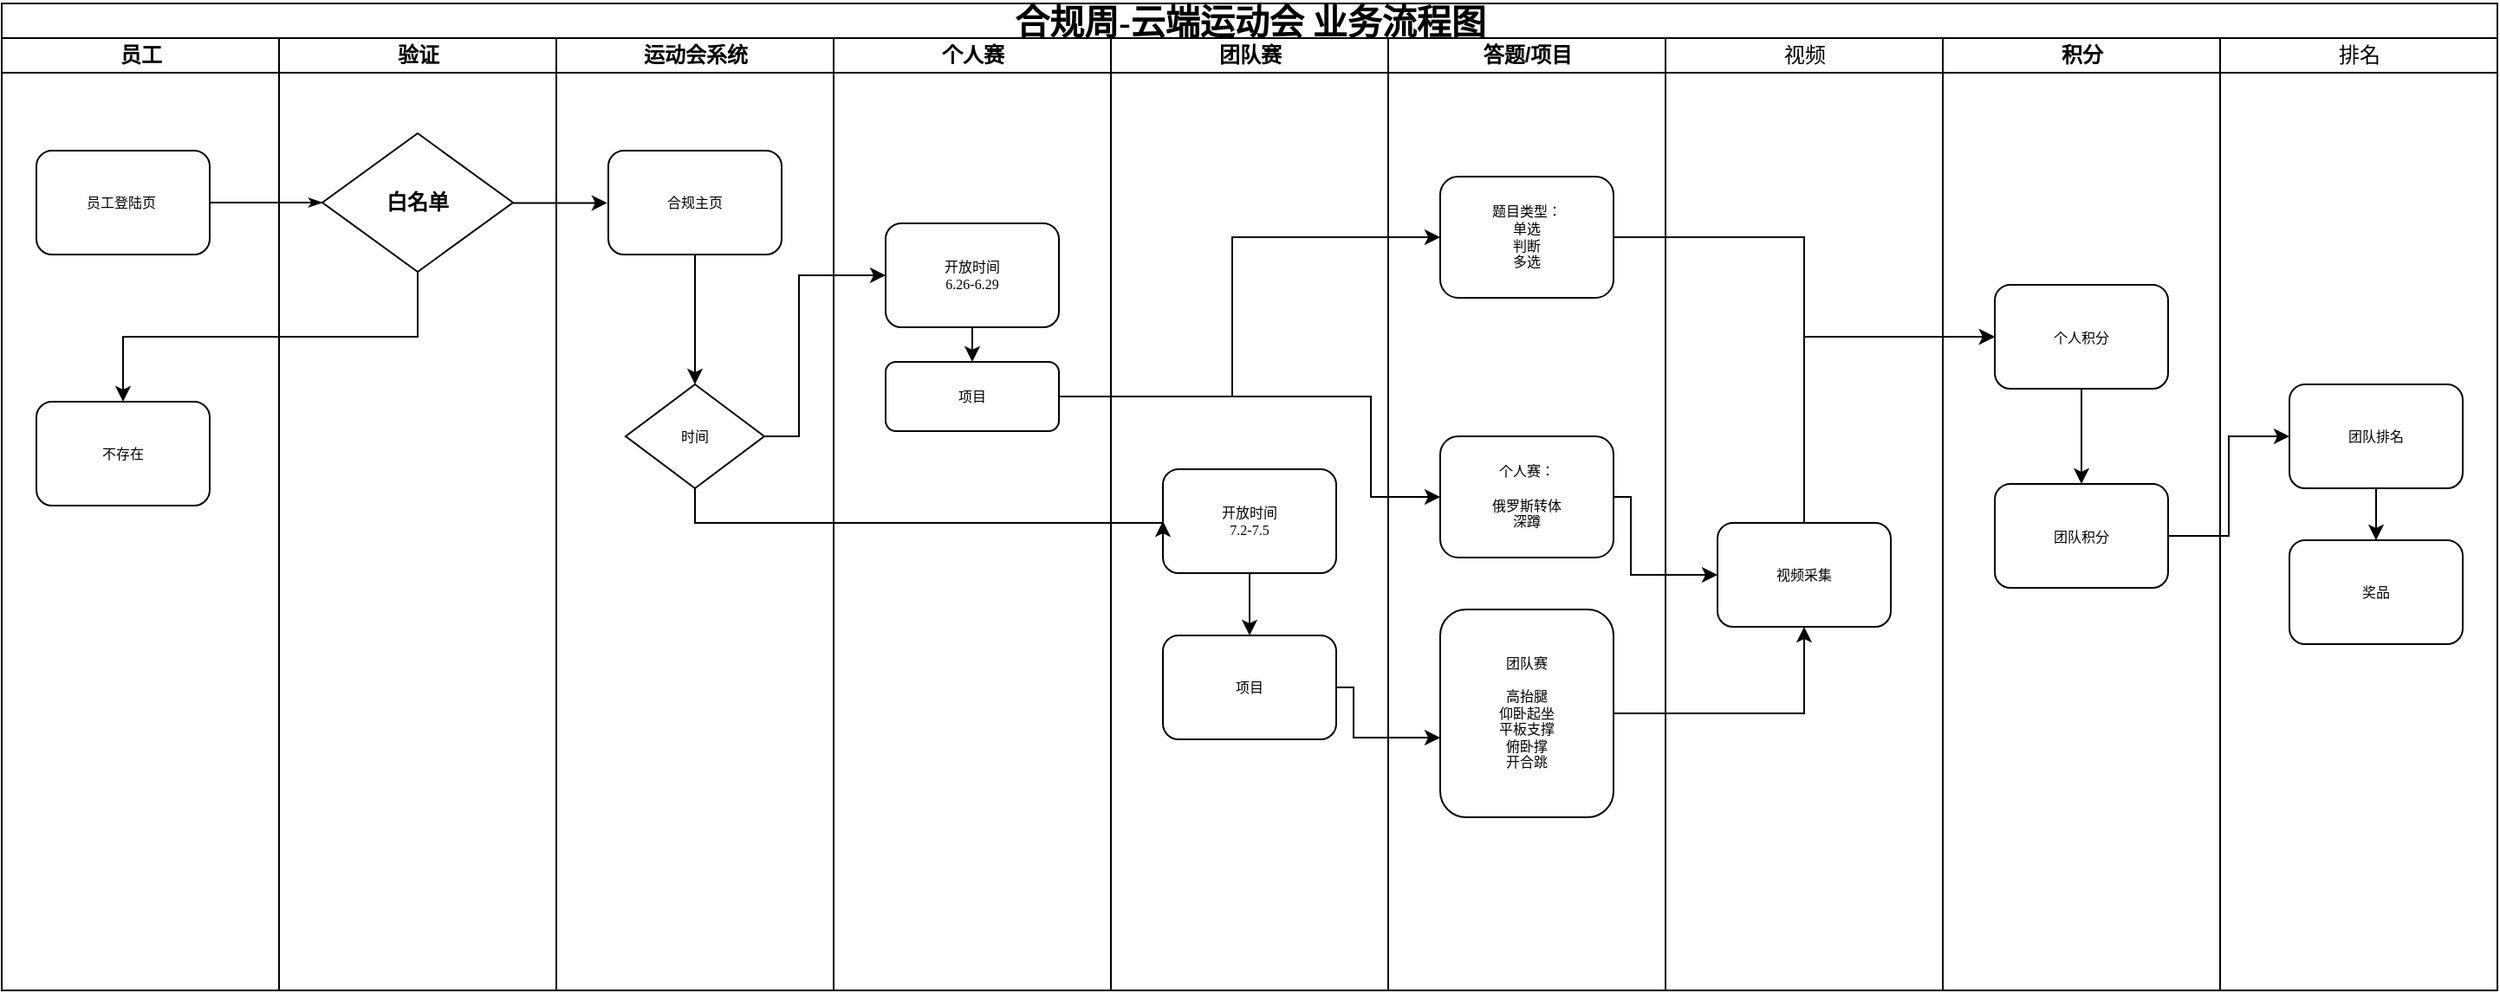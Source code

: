 <mxfile version="20.1.4" type="github">
  <diagram name="Page-1" id="74e2e168-ea6b-b213-b513-2b3c1d86103e">
    <mxGraphModel dx="2593" dy="1398" grid="1" gridSize="10" guides="1" tooltips="1" connect="1" arrows="1" fold="1" page="1" pageScale="1" pageWidth="1100" pageHeight="850" background="none" math="0" shadow="0">
      <root>
        <mxCell id="0" />
        <mxCell id="1" parent="0" />
        <mxCell id="77e6c97f196da883-1" value="&lt;font style=&quot;font-size: 20px;&quot;&gt;合规周-云端运动会 业务流程图&lt;/font&gt;" style="swimlane;html=1;childLayout=stackLayout;startSize=20;rounded=0;shadow=0;labelBackgroundColor=none;strokeWidth=1;fontFamily=Verdana;fontSize=12;align=center;spacingTop=0;spacingBottom=0;" parent="1" vertex="1">
          <mxGeometry x="250" y="30" width="1440" height="570" as="geometry" />
        </mxCell>
        <mxCell id="77e6c97f196da883-2" value="员工" style="swimlane;html=1;startSize=20;" parent="77e6c97f196da883-1" vertex="1">
          <mxGeometry y="20" width="160" height="550" as="geometry" />
        </mxCell>
        <mxCell id="77e6c97f196da883-8" value="员工登陆页&amp;nbsp;" style="rounded=1;whiteSpace=wrap;html=1;shadow=0;labelBackgroundColor=none;strokeWidth=1;fontFamily=Verdana;fontSize=8;align=center;" parent="77e6c97f196da883-2" vertex="1">
          <mxGeometry x="20" y="65" width="100" height="60" as="geometry" />
        </mxCell>
        <mxCell id="77e6c97f196da883-9" value="不存在" style="rounded=1;whiteSpace=wrap;html=1;shadow=0;labelBackgroundColor=none;strokeWidth=1;fontFamily=Verdana;fontSize=8;align=center;" parent="77e6c97f196da883-2" vertex="1">
          <mxGeometry x="20" y="210" width="100" height="60" as="geometry" />
        </mxCell>
        <mxCell id="77e6c97f196da883-26" style="edgeStyle=orthogonalEdgeStyle;rounded=1;html=1;labelBackgroundColor=none;startArrow=none;startFill=0;startSize=5;endArrow=classicThin;endFill=1;endSize=5;jettySize=auto;orthogonalLoop=1;strokeWidth=1;fontFamily=Verdana;fontSize=8;entryX=0;entryY=0.5;entryDx=0;entryDy=0;" parent="77e6c97f196da883-1" source="77e6c97f196da883-8" target="UxCtLY3O70EbzMwxIDTh-2" edge="1">
          <mxGeometry relative="1" as="geometry">
            <mxPoint x="190" y="115" as="targetPoint" />
          </mxGeometry>
        </mxCell>
        <mxCell id="77e6c97f196da883-3" value="验证" style="swimlane;html=1;startSize=20;" parent="77e6c97f196da883-1" vertex="1">
          <mxGeometry x="160" y="20" width="160" height="550" as="geometry" />
        </mxCell>
        <mxCell id="UxCtLY3O70EbzMwxIDTh-2" value="&lt;span style=&quot;font-size: 12px; font-weight: 700;&quot;&gt;白名单&lt;/span&gt;" style="rhombus;whiteSpace=wrap;html=1;fontSize=8;" vertex="1" parent="77e6c97f196da883-3">
          <mxGeometry x="25" y="55" width="110" height="80" as="geometry" />
        </mxCell>
        <mxCell id="77e6c97f196da883-4" value="运动会系统" style="swimlane;html=1;startSize=20;" parent="77e6c97f196da883-1" vertex="1">
          <mxGeometry x="320" y="20" width="160" height="550" as="geometry" />
        </mxCell>
        <mxCell id="77e6c97f196da883-13" value="时间" style="rhombus;whiteSpace=wrap;html=1;rounded=0;shadow=0;labelBackgroundColor=none;strokeWidth=1;fontFamily=Verdana;fontSize=8;align=center;" parent="77e6c97f196da883-4" vertex="1">
          <mxGeometry x="40" y="200" width="80" height="60" as="geometry" />
        </mxCell>
        <mxCell id="UxCtLY3O70EbzMwxIDTh-17" style="edgeStyle=orthogonalEdgeStyle;rounded=0;orthogonalLoop=1;jettySize=auto;html=1;exitX=0.5;exitY=1;exitDx=0;exitDy=0;entryX=0.5;entryY=0;entryDx=0;entryDy=0;fontSize=8;" edge="1" parent="77e6c97f196da883-4" source="UxCtLY3O70EbzMwxIDTh-8" target="77e6c97f196da883-13">
          <mxGeometry relative="1" as="geometry" />
        </mxCell>
        <mxCell id="UxCtLY3O70EbzMwxIDTh-8" value="合规主页" style="rounded=1;whiteSpace=wrap;html=1;shadow=0;labelBackgroundColor=none;strokeWidth=1;fontFamily=Verdana;fontSize=8;align=center;" vertex="1" parent="77e6c97f196da883-4">
          <mxGeometry x="30" y="65" width="100" height="60" as="geometry" />
        </mxCell>
        <mxCell id="77e6c97f196da883-5" value="个人赛" style="swimlane;html=1;startSize=20;" parent="77e6c97f196da883-1" vertex="1">
          <mxGeometry x="480" y="20" width="160" height="550" as="geometry" />
        </mxCell>
        <mxCell id="UxCtLY3O70EbzMwxIDTh-125" style="edgeStyle=orthogonalEdgeStyle;rounded=0;orthogonalLoop=1;jettySize=auto;html=1;exitX=0.5;exitY=1;exitDx=0;exitDy=0;entryX=0.5;entryY=0;entryDx=0;entryDy=0;fontSize=8;" edge="1" parent="77e6c97f196da883-5" source="77e6c97f196da883-12" target="UxCtLY3O70EbzMwxIDTh-124">
          <mxGeometry relative="1" as="geometry" />
        </mxCell>
        <mxCell id="77e6c97f196da883-12" value="开放时间&lt;br&gt;6.26-6.29" style="rounded=1;whiteSpace=wrap;html=1;shadow=0;labelBackgroundColor=none;strokeWidth=1;fontFamily=Verdana;fontSize=8;align=center;" parent="77e6c97f196da883-5" vertex="1">
          <mxGeometry x="30" y="107" width="100" height="60" as="geometry" />
        </mxCell>
        <mxCell id="UxCtLY3O70EbzMwxIDTh-124" value="项目" style="rounded=1;whiteSpace=wrap;html=1;shadow=0;labelBackgroundColor=none;strokeWidth=1;fontFamily=Verdana;fontSize=8;align=center;" vertex="1" parent="77e6c97f196da883-5">
          <mxGeometry x="30" y="187" width="100" height="40" as="geometry" />
        </mxCell>
        <mxCell id="77e6c97f196da883-6" value="团队赛" style="swimlane;html=1;startSize=20;" parent="77e6c97f196da883-1" vertex="1">
          <mxGeometry x="640" y="20" width="160" height="550" as="geometry" />
        </mxCell>
        <mxCell id="UxCtLY3O70EbzMwxIDTh-120" style="edgeStyle=orthogonalEdgeStyle;rounded=0;orthogonalLoop=1;jettySize=auto;html=1;exitX=0.5;exitY=1;exitDx=0;exitDy=0;entryX=0.5;entryY=0;entryDx=0;entryDy=0;fontSize=8;" edge="1" parent="77e6c97f196da883-6" source="UxCtLY3O70EbzMwxIDTh-19" target="UxCtLY3O70EbzMwxIDTh-119">
          <mxGeometry relative="1" as="geometry" />
        </mxCell>
        <mxCell id="UxCtLY3O70EbzMwxIDTh-19" value="开放时间&lt;br&gt;7.2-7.5" style="rounded=1;whiteSpace=wrap;html=1;shadow=0;labelBackgroundColor=none;strokeWidth=1;fontFamily=Verdana;fontSize=8;align=center;" vertex="1" parent="77e6c97f196da883-6">
          <mxGeometry x="30" y="249" width="100" height="60" as="geometry" />
        </mxCell>
        <mxCell id="UxCtLY3O70EbzMwxIDTh-119" value="项目" style="rounded=1;whiteSpace=wrap;html=1;shadow=0;labelBackgroundColor=none;strokeWidth=1;fontFamily=Verdana;fontSize=8;align=center;" vertex="1" parent="77e6c97f196da883-6">
          <mxGeometry x="30" y="345" width="100" height="60" as="geometry" />
        </mxCell>
        <mxCell id="77e6c97f196da883-7" value="答题/项目" style="swimlane;html=1;startSize=20;" parent="77e6c97f196da883-1" vertex="1">
          <mxGeometry x="800" y="20" width="160" height="550" as="geometry" />
        </mxCell>
        <mxCell id="UxCtLY3O70EbzMwxIDTh-101" value="题目类型：&lt;br&gt;单选&lt;br&gt;判断&lt;br&gt;多选" style="rounded=1;whiteSpace=wrap;html=1;shadow=0;labelBackgroundColor=none;strokeWidth=1;fontFamily=Verdana;fontSize=8;align=center;" vertex="1" parent="77e6c97f196da883-7">
          <mxGeometry x="30" y="80" width="100" height="70" as="geometry" />
        </mxCell>
        <mxCell id="UxCtLY3O70EbzMwxIDTh-114" value="个人赛：&lt;br&gt;&lt;br&gt;俄罗斯转体&lt;br&gt;深蹲" style="rounded=1;whiteSpace=wrap;html=1;shadow=0;labelBackgroundColor=none;strokeWidth=1;fontFamily=Verdana;fontSize=8;align=center;" vertex="1" parent="77e6c97f196da883-7">
          <mxGeometry x="30" y="230" width="100" height="70" as="geometry" />
        </mxCell>
        <mxCell id="UxCtLY3O70EbzMwxIDTh-118" value="团队赛&lt;br&gt;&lt;br&gt;高抬腿&lt;br&gt;仰卧起坐&lt;br&gt;平板支撑&lt;br&gt;俯卧撑&lt;br&gt;开合跳" style="rounded=1;whiteSpace=wrap;html=1;shadow=0;labelBackgroundColor=none;strokeWidth=1;fontFamily=Verdana;fontSize=8;align=center;" vertex="1" parent="77e6c97f196da883-7">
          <mxGeometry x="30" y="330" width="100" height="120" as="geometry" />
        </mxCell>
        <mxCell id="UxCtLY3O70EbzMwxIDTh-3" style="edgeStyle=orthogonalEdgeStyle;rounded=0;orthogonalLoop=1;jettySize=auto;html=1;exitX=0.5;exitY=1;exitDx=0;exitDy=0;entryX=0.5;entryY=0;entryDx=0;entryDy=0;fontSize=20;" edge="1" parent="77e6c97f196da883-1" source="UxCtLY3O70EbzMwxIDTh-2" target="77e6c97f196da883-9">
          <mxGeometry relative="1" as="geometry" />
        </mxCell>
        <mxCell id="UxCtLY3O70EbzMwxIDTh-7" value="" style="edgeStyle=orthogonalEdgeStyle;rounded=0;orthogonalLoop=1;jettySize=auto;html=1;fontSize=8;entryX=-0.006;entryY=0.504;entryDx=0;entryDy=0;entryPerimeter=0;" edge="1" parent="77e6c97f196da883-1" source="UxCtLY3O70EbzMwxIDTh-2" target="UxCtLY3O70EbzMwxIDTh-8">
          <mxGeometry relative="1" as="geometry">
            <mxPoint x="340" y="115" as="targetPoint" />
            <Array as="points">
              <mxPoint x="340" y="115" />
            </Array>
          </mxGeometry>
        </mxCell>
        <mxCell id="UxCtLY3O70EbzMwxIDTh-24" style="edgeStyle=orthogonalEdgeStyle;rounded=0;orthogonalLoop=1;jettySize=auto;html=1;entryX=0;entryY=0.5;entryDx=0;entryDy=0;fontSize=8;exitX=0.5;exitY=1;exitDx=0;exitDy=0;" edge="1" parent="77e6c97f196da883-1" source="77e6c97f196da883-13" target="UxCtLY3O70EbzMwxIDTh-19">
          <mxGeometry relative="1" as="geometry">
            <Array as="points">
              <mxPoint x="400" y="300" />
            </Array>
          </mxGeometry>
        </mxCell>
        <mxCell id="UxCtLY3O70EbzMwxIDTh-123" style="edgeStyle=orthogonalEdgeStyle;rounded=0;orthogonalLoop=1;jettySize=auto;html=1;exitX=1;exitY=0.5;exitDx=0;exitDy=0;entryX=0;entryY=0.617;entryDx=0;entryDy=0;entryPerimeter=0;fontSize=8;" edge="1" parent="77e6c97f196da883-1" source="UxCtLY3O70EbzMwxIDTh-119" target="UxCtLY3O70EbzMwxIDTh-118">
          <mxGeometry relative="1" as="geometry">
            <Array as="points">
              <mxPoint x="780" y="395" />
              <mxPoint x="780" y="424" />
            </Array>
          </mxGeometry>
        </mxCell>
        <mxCell id="UxCtLY3O70EbzMwxIDTh-126" style="edgeStyle=orthogonalEdgeStyle;rounded=0;orthogonalLoop=1;jettySize=auto;html=1;exitX=1;exitY=0.5;exitDx=0;exitDy=0;entryX=0;entryY=0.5;entryDx=0;entryDy=0;fontSize=8;" edge="1" parent="77e6c97f196da883-1" source="77e6c97f196da883-13" target="77e6c97f196da883-12">
          <mxGeometry relative="1" as="geometry">
            <Array as="points">
              <mxPoint x="460" y="250" />
              <mxPoint x="460" y="157" />
            </Array>
          </mxGeometry>
        </mxCell>
        <mxCell id="UxCtLY3O70EbzMwxIDTh-127" style="edgeStyle=orthogonalEdgeStyle;rounded=0;orthogonalLoop=1;jettySize=auto;html=1;exitX=1;exitY=0.5;exitDx=0;exitDy=0;entryX=0;entryY=0.5;entryDx=0;entryDy=0;fontSize=8;" edge="1" parent="77e6c97f196da883-1" source="UxCtLY3O70EbzMwxIDTh-124" target="UxCtLY3O70EbzMwxIDTh-114">
          <mxGeometry relative="1" as="geometry">
            <Array as="points">
              <mxPoint x="790" y="227" />
              <mxPoint x="790" y="285" />
            </Array>
          </mxGeometry>
        </mxCell>
        <mxCell id="UxCtLY3O70EbzMwxIDTh-138" style="edgeStyle=orthogonalEdgeStyle;rounded=0;orthogonalLoop=1;jettySize=auto;html=1;exitX=1;exitY=0.5;exitDx=0;exitDy=0;fontSize=8;" edge="1" parent="77e6c97f196da883-1" source="UxCtLY3O70EbzMwxIDTh-124" target="UxCtLY3O70EbzMwxIDTh-101">
          <mxGeometry relative="1" as="geometry">
            <Array as="points">
              <mxPoint x="710" y="227" />
              <mxPoint x="710" y="135" />
            </Array>
          </mxGeometry>
        </mxCell>
        <mxCell id="UxCtLY3O70EbzMwxIDTh-142" value="视频" style="swimlane;html=1;startSize=20;fontStyle=0" vertex="1" parent="77e6c97f196da883-1">
          <mxGeometry x="960" y="20" width="160" height="550" as="geometry" />
        </mxCell>
        <mxCell id="UxCtLY3O70EbzMwxIDTh-144" value="视频采集" style="rounded=1;whiteSpace=wrap;html=1;shadow=0;labelBackgroundColor=none;strokeWidth=1;fontFamily=Verdana;fontSize=8;align=center;" vertex="1" parent="UxCtLY3O70EbzMwxIDTh-142">
          <mxGeometry x="30" y="280" width="100" height="60" as="geometry" />
        </mxCell>
        <mxCell id="UxCtLY3O70EbzMwxIDTh-135" style="edgeStyle=orthogonalEdgeStyle;rounded=0;orthogonalLoop=1;jettySize=auto;html=1;exitX=1;exitY=0.5;exitDx=0;exitDy=0;entryX=0;entryY=0.5;entryDx=0;entryDy=0;fontSize=8;" edge="1" parent="77e6c97f196da883-1" source="UxCtLY3O70EbzMwxIDTh-101" target="UxCtLY3O70EbzMwxIDTh-128">
          <mxGeometry relative="1" as="geometry" />
        </mxCell>
        <mxCell id="UxCtLY3O70EbzMwxIDTh-136" style="edgeStyle=orthogonalEdgeStyle;rounded=0;orthogonalLoop=1;jettySize=auto;html=1;exitX=1;exitY=0.5;exitDx=0;exitDy=0;entryX=0;entryY=0.5;entryDx=0;entryDy=0;fontSize=8;" edge="1" parent="77e6c97f196da883-1" source="UxCtLY3O70EbzMwxIDTh-114" target="UxCtLY3O70EbzMwxIDTh-144">
          <mxGeometry relative="1" as="geometry">
            <Array as="points">
              <mxPoint x="940" y="285" />
              <mxPoint x="940" y="330" />
            </Array>
          </mxGeometry>
        </mxCell>
        <mxCell id="UxCtLY3O70EbzMwxIDTh-137" style="edgeStyle=orthogonalEdgeStyle;rounded=0;orthogonalLoop=1;jettySize=auto;html=1;exitX=1;exitY=0.5;exitDx=0;exitDy=0;entryX=0.5;entryY=1;entryDx=0;entryDy=0;fontSize=8;" edge="1" parent="77e6c97f196da883-1" source="UxCtLY3O70EbzMwxIDTh-118" target="UxCtLY3O70EbzMwxIDTh-144">
          <mxGeometry relative="1" as="geometry" />
        </mxCell>
        <mxCell id="UxCtLY3O70EbzMwxIDTh-12" value="积分" style="swimlane;html=1;startSize=20;" vertex="1" parent="77e6c97f196da883-1">
          <mxGeometry x="1120" y="20" width="160" height="550" as="geometry" />
        </mxCell>
        <mxCell id="UxCtLY3O70EbzMwxIDTh-134" style="edgeStyle=orthogonalEdgeStyle;rounded=0;orthogonalLoop=1;jettySize=auto;html=1;exitX=0.5;exitY=1;exitDx=0;exitDy=0;entryX=0.5;entryY=0;entryDx=0;entryDy=0;fontSize=8;" edge="1" parent="UxCtLY3O70EbzMwxIDTh-12" source="UxCtLY3O70EbzMwxIDTh-128" target="UxCtLY3O70EbzMwxIDTh-129">
          <mxGeometry relative="1" as="geometry" />
        </mxCell>
        <mxCell id="UxCtLY3O70EbzMwxIDTh-128" value="个人积分" style="rounded=1;whiteSpace=wrap;html=1;shadow=0;labelBackgroundColor=none;strokeWidth=1;fontFamily=Verdana;fontSize=8;align=center;" vertex="1" parent="UxCtLY3O70EbzMwxIDTh-12">
          <mxGeometry x="30" y="142.5" width="100" height="60" as="geometry" />
        </mxCell>
        <mxCell id="UxCtLY3O70EbzMwxIDTh-129" value="团队积分" style="rounded=1;whiteSpace=wrap;html=1;shadow=0;labelBackgroundColor=none;strokeWidth=1;fontFamily=Verdana;fontSize=8;align=center;" vertex="1" parent="UxCtLY3O70EbzMwxIDTh-12">
          <mxGeometry x="30" y="257.5" width="100" height="60" as="geometry" />
        </mxCell>
        <mxCell id="UxCtLY3O70EbzMwxIDTh-149" style="edgeStyle=orthogonalEdgeStyle;rounded=0;orthogonalLoop=1;jettySize=auto;html=1;exitX=0.5;exitY=0;exitDx=0;exitDy=0;fontSize=8;entryX=0;entryY=0.5;entryDx=0;entryDy=0;" edge="1" parent="77e6c97f196da883-1" source="UxCtLY3O70EbzMwxIDTh-144" target="UxCtLY3O70EbzMwxIDTh-128">
          <mxGeometry relative="1" as="geometry">
            <mxPoint x="1080" y="200" as="targetPoint" />
          </mxGeometry>
        </mxCell>
        <mxCell id="UxCtLY3O70EbzMwxIDTh-14" value="排名" style="swimlane;html=1;startSize=20;fontStyle=0" vertex="1" parent="1">
          <mxGeometry x="1530" y="50" width="160" height="550" as="geometry" />
        </mxCell>
        <mxCell id="UxCtLY3O70EbzMwxIDTh-141" style="edgeStyle=orthogonalEdgeStyle;rounded=0;orthogonalLoop=1;jettySize=auto;html=1;exitX=0.5;exitY=1;exitDx=0;exitDy=0;entryX=0.5;entryY=0;entryDx=0;entryDy=0;fontSize=8;" edge="1" parent="UxCtLY3O70EbzMwxIDTh-14" source="UxCtLY3O70EbzMwxIDTh-130" target="UxCtLY3O70EbzMwxIDTh-140">
          <mxGeometry relative="1" as="geometry" />
        </mxCell>
        <mxCell id="UxCtLY3O70EbzMwxIDTh-130" value="团队排名" style="rounded=1;whiteSpace=wrap;html=1;shadow=0;labelBackgroundColor=none;strokeWidth=1;fontFamily=Verdana;fontSize=8;align=center;" vertex="1" parent="UxCtLY3O70EbzMwxIDTh-14">
          <mxGeometry x="40" y="200" width="100" height="60" as="geometry" />
        </mxCell>
        <mxCell id="UxCtLY3O70EbzMwxIDTh-140" value="奖品" style="rounded=1;whiteSpace=wrap;html=1;shadow=0;labelBackgroundColor=none;strokeWidth=1;fontFamily=Verdana;fontSize=8;align=center;" vertex="1" parent="UxCtLY3O70EbzMwxIDTh-14">
          <mxGeometry x="40" y="290" width="100" height="60" as="geometry" />
        </mxCell>
        <mxCell id="UxCtLY3O70EbzMwxIDTh-133" style="edgeStyle=orthogonalEdgeStyle;rounded=0;orthogonalLoop=1;jettySize=auto;html=1;exitX=1;exitY=0.5;exitDx=0;exitDy=0;fontSize=8;" edge="1" parent="1" source="UxCtLY3O70EbzMwxIDTh-129" target="UxCtLY3O70EbzMwxIDTh-130">
          <mxGeometry relative="1" as="geometry" />
        </mxCell>
      </root>
    </mxGraphModel>
  </diagram>
</mxfile>

